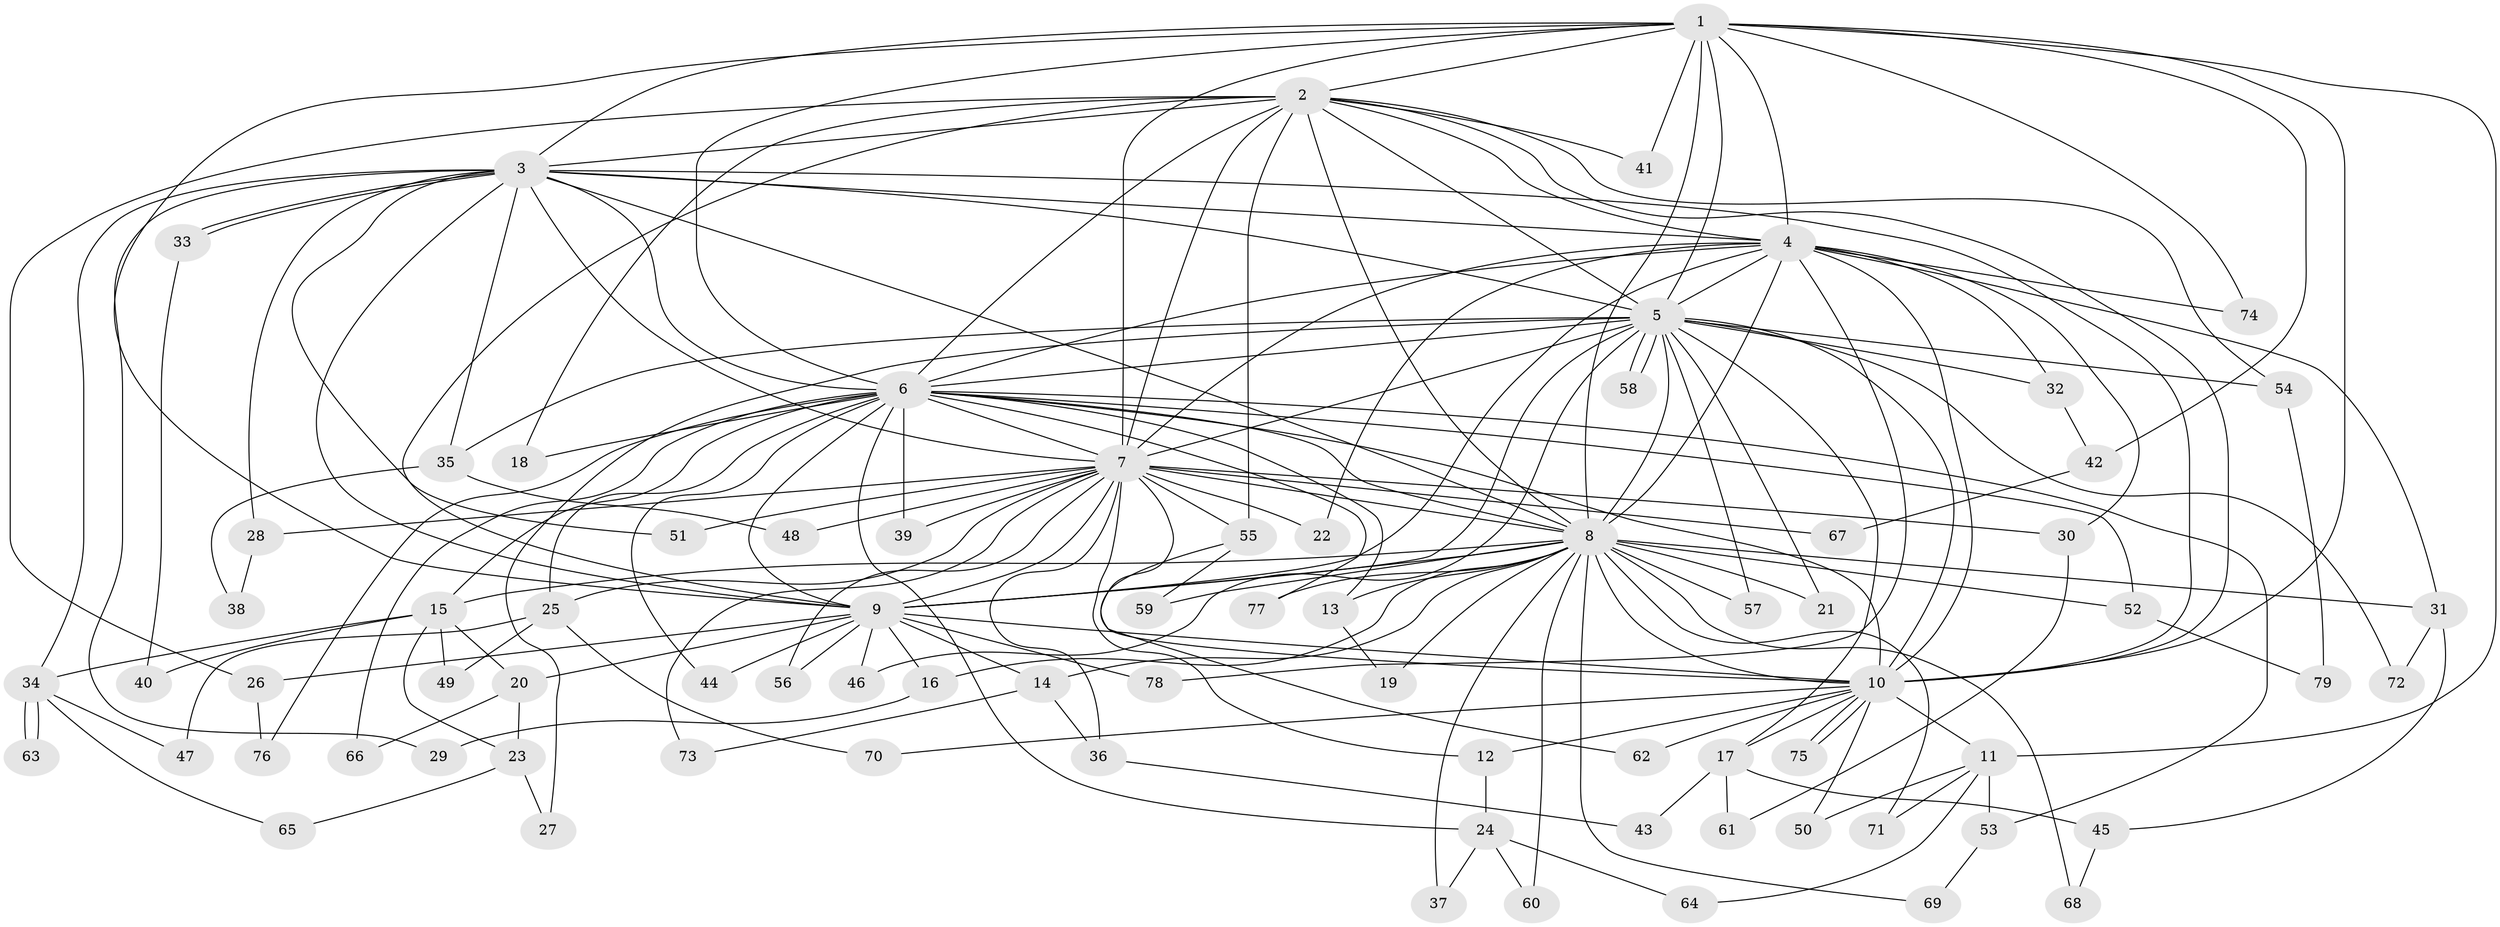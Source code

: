 // coarse degree distribution, {9: 0.01639344262295082, 18: 0.01639344262295082, 25: 0.01639344262295082, 22: 0.01639344262295082, 15: 0.01639344262295082, 21: 0.01639344262295082, 16: 0.01639344262295082, 6: 0.03278688524590164, 3: 0.18032786885245902, 4: 0.11475409836065574, 7: 0.01639344262295082, 2: 0.5081967213114754, 1: 0.01639344262295082, 5: 0.01639344262295082}
// Generated by graph-tools (version 1.1) at 2025/51/02/27/25 19:51:45]
// undirected, 79 vertices, 183 edges
graph export_dot {
graph [start="1"]
  node [color=gray90,style=filled];
  1;
  2;
  3;
  4;
  5;
  6;
  7;
  8;
  9;
  10;
  11;
  12;
  13;
  14;
  15;
  16;
  17;
  18;
  19;
  20;
  21;
  22;
  23;
  24;
  25;
  26;
  27;
  28;
  29;
  30;
  31;
  32;
  33;
  34;
  35;
  36;
  37;
  38;
  39;
  40;
  41;
  42;
  43;
  44;
  45;
  46;
  47;
  48;
  49;
  50;
  51;
  52;
  53;
  54;
  55;
  56;
  57;
  58;
  59;
  60;
  61;
  62;
  63;
  64;
  65;
  66;
  67;
  68;
  69;
  70;
  71;
  72;
  73;
  74;
  75;
  76;
  77;
  78;
  79;
  1 -- 2;
  1 -- 3;
  1 -- 4;
  1 -- 5;
  1 -- 6;
  1 -- 7;
  1 -- 8;
  1 -- 9;
  1 -- 10;
  1 -- 11;
  1 -- 41;
  1 -- 42;
  1 -- 74;
  2 -- 3;
  2 -- 4;
  2 -- 5;
  2 -- 6;
  2 -- 7;
  2 -- 8;
  2 -- 9;
  2 -- 10;
  2 -- 18;
  2 -- 26;
  2 -- 41;
  2 -- 54;
  2 -- 55;
  3 -- 4;
  3 -- 5;
  3 -- 6;
  3 -- 7;
  3 -- 8;
  3 -- 9;
  3 -- 10;
  3 -- 28;
  3 -- 29;
  3 -- 33;
  3 -- 33;
  3 -- 34;
  3 -- 35;
  3 -- 51;
  4 -- 5;
  4 -- 6;
  4 -- 7;
  4 -- 8;
  4 -- 9;
  4 -- 10;
  4 -- 22;
  4 -- 30;
  4 -- 31;
  4 -- 32;
  4 -- 74;
  4 -- 78;
  5 -- 6;
  5 -- 7;
  5 -- 8;
  5 -- 9;
  5 -- 10;
  5 -- 17;
  5 -- 21;
  5 -- 27;
  5 -- 32;
  5 -- 35;
  5 -- 46;
  5 -- 54;
  5 -- 57;
  5 -- 58;
  5 -- 58;
  5 -- 72;
  6 -- 7;
  6 -- 8;
  6 -- 9;
  6 -- 10;
  6 -- 13;
  6 -- 15;
  6 -- 18;
  6 -- 24;
  6 -- 25;
  6 -- 39;
  6 -- 44;
  6 -- 52;
  6 -- 53;
  6 -- 66;
  6 -- 76;
  6 -- 77;
  7 -- 8;
  7 -- 9;
  7 -- 10;
  7 -- 12;
  7 -- 22;
  7 -- 25;
  7 -- 28;
  7 -- 30;
  7 -- 36;
  7 -- 39;
  7 -- 48;
  7 -- 51;
  7 -- 55;
  7 -- 56;
  7 -- 67;
  7 -- 73;
  8 -- 9;
  8 -- 10;
  8 -- 13;
  8 -- 14;
  8 -- 15;
  8 -- 16;
  8 -- 19;
  8 -- 21;
  8 -- 31;
  8 -- 37;
  8 -- 52;
  8 -- 57;
  8 -- 59;
  8 -- 60;
  8 -- 68;
  8 -- 69;
  8 -- 71;
  8 -- 77;
  9 -- 10;
  9 -- 14;
  9 -- 16;
  9 -- 20;
  9 -- 26;
  9 -- 44;
  9 -- 46;
  9 -- 56;
  9 -- 78;
  10 -- 11;
  10 -- 12;
  10 -- 17;
  10 -- 50;
  10 -- 62;
  10 -- 70;
  10 -- 75;
  10 -- 75;
  11 -- 50;
  11 -- 53;
  11 -- 64;
  11 -- 71;
  12 -- 24;
  13 -- 19;
  14 -- 36;
  14 -- 73;
  15 -- 20;
  15 -- 23;
  15 -- 34;
  15 -- 40;
  15 -- 49;
  16 -- 29;
  17 -- 43;
  17 -- 45;
  17 -- 61;
  20 -- 23;
  20 -- 66;
  23 -- 27;
  23 -- 65;
  24 -- 37;
  24 -- 60;
  24 -- 64;
  25 -- 47;
  25 -- 49;
  25 -- 70;
  26 -- 76;
  28 -- 38;
  30 -- 61;
  31 -- 45;
  31 -- 72;
  32 -- 42;
  33 -- 40;
  34 -- 47;
  34 -- 63;
  34 -- 63;
  34 -- 65;
  35 -- 38;
  35 -- 48;
  36 -- 43;
  42 -- 67;
  45 -- 68;
  52 -- 79;
  53 -- 69;
  54 -- 79;
  55 -- 59;
  55 -- 62;
}
